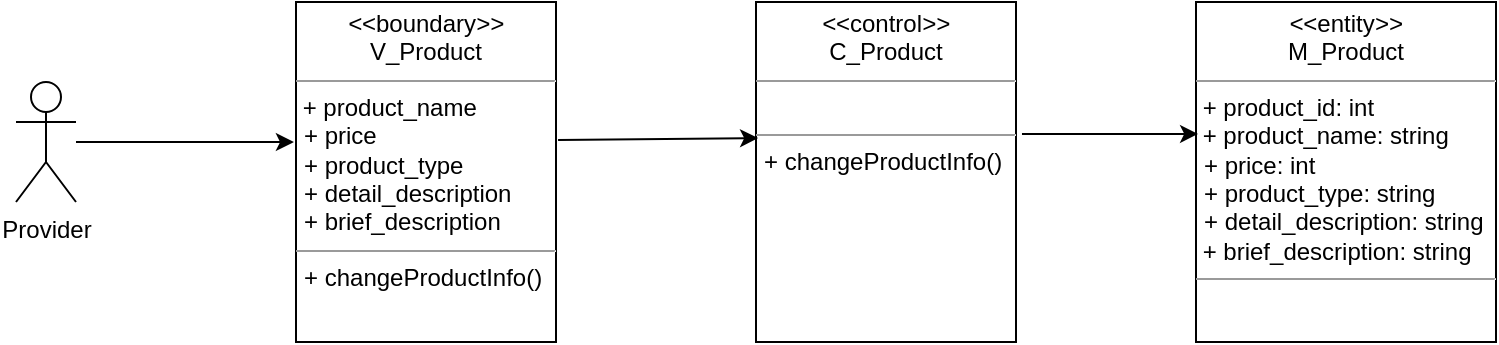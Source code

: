 <mxfile version="14.0.0" type="github"><diagram id="vo4pxGQF4mkmxWFb1wrV" name="Page-1"><mxGraphModel dx="1038" dy="548" grid="1" gridSize="10" guides="1" tooltips="1" connect="1" arrows="1" fold="1" page="1" pageScale="1" pageWidth="827" pageHeight="1169" math="0" shadow="0"><root><mxCell id="0"/><mxCell id="1" parent="0"/><mxCell id="bvOYz8Wux1vd-rKvj6Pw-1" value="Provider" style="shape=umlActor;verticalLabelPosition=bottom;verticalAlign=top;html=1;" parent="1" vertex="1"><mxGeometry x="60" y="280" width="30" height="60" as="geometry"/></mxCell><mxCell id="bvOYz8Wux1vd-rKvj6Pw-5" value="&lt;p style=&quot;margin: 0px ; margin-top: 4px ; text-align: center&quot;&gt;&lt;i&gt;&amp;lt;&lt;/i&gt;&amp;lt;boundary&lt;i&gt;&amp;gt;&amp;gt;&lt;/i&gt;&lt;br&gt;V_Product&lt;/p&gt;&lt;hr size=&quot;1&quot;&gt;&amp;nbsp;+ product_name&lt;br&gt;&lt;p style=&quot;margin: 0px ; margin-left: 4px&quot;&gt;+ price&lt;br&gt;&lt;/p&gt;&lt;p style=&quot;margin: 0px ; margin-left: 4px&quot;&gt;+ product_type&lt;br&gt;&lt;/p&gt;&lt;p style=&quot;margin: 0px ; margin-left: 4px&quot;&gt;+ detail_description&lt;br&gt;&lt;/p&gt;&lt;p style=&quot;margin: 0px ; margin-left: 4px&quot;&gt;+ brief_description&lt;br&gt;&lt;/p&gt;&lt;hr size=&quot;1&quot;&gt;&lt;p style=&quot;margin: 0px ; margin-left: 4px&quot;&gt;+ changeProductInfo()&lt;br&gt;&lt;/p&gt;" style="verticalAlign=top;align=left;overflow=fill;fontSize=12;fontFamily=Helvetica;html=1;" parent="1" vertex="1"><mxGeometry x="200" y="240" width="130" height="170" as="geometry"/></mxCell><mxCell id="bvOYz8Wux1vd-rKvj6Pw-6" value="&lt;p style=&quot;margin: 0px ; margin-top: 4px ; text-align: center&quot;&gt;&lt;i&gt;&amp;lt;&lt;/i&gt;&amp;lt;control&lt;i&gt;&amp;gt;&amp;gt;&lt;/i&gt;&lt;br&gt;C_Product&lt;/p&gt;&lt;hr size=&quot;1&quot;&gt;&lt;br&gt;&lt;hr size=&quot;1&quot;&gt;&lt;p style=&quot;margin: 0px ; margin-left: 4px&quot;&gt;+ changeProductInfo()&lt;br&gt;&lt;br&gt;&lt;/p&gt;" style="verticalAlign=top;align=left;overflow=fill;fontSize=12;fontFamily=Helvetica;html=1;" parent="1" vertex="1"><mxGeometry x="430" y="240" width="130" height="170" as="geometry"/></mxCell><mxCell id="bvOYz8Wux1vd-rKvj6Pw-9" value="" style="endArrow=classic;html=1;exitX=1.008;exitY=0.406;exitDx=0;exitDy=0;exitPerimeter=0;entryX=0.008;entryY=0.4;entryDx=0;entryDy=0;entryPerimeter=0;" parent="1" source="bvOYz8Wux1vd-rKvj6Pw-5" target="bvOYz8Wux1vd-rKvj6Pw-6" edge="1"><mxGeometry width="50" height="50" relative="1" as="geometry"><mxPoint x="390" y="320" as="sourcePoint"/><mxPoint x="440" y="270" as="targetPoint"/></mxGeometry></mxCell><mxCell id="bvOYz8Wux1vd-rKvj6Pw-10" value="" style="endArrow=classic;html=1;entryX=-0.008;entryY=0.412;entryDx=0;entryDy=0;entryPerimeter=0;" parent="1" source="bvOYz8Wux1vd-rKvj6Pw-1" target="bvOYz8Wux1vd-rKvj6Pw-5" edge="1"><mxGeometry width="50" height="50" relative="1" as="geometry"><mxPoint x="390" y="320" as="sourcePoint"/><mxPoint x="440" y="270" as="targetPoint"/></mxGeometry></mxCell><mxCell id="bvOYz8Wux1vd-rKvj6Pw-11" value="&lt;p style=&quot;margin: 0px ; margin-top: 4px ; text-align: center&quot;&gt;&lt;i&gt;&amp;lt;&lt;/i&gt;&amp;lt;entity&lt;i&gt;&amp;gt;&amp;gt;&lt;/i&gt;&lt;br&gt;M_Product&lt;/p&gt;&lt;hr size=&quot;1&quot;&gt;&lt;div&gt;&amp;nbsp;+ product_id: int&lt;br&gt;&lt;/div&gt;&lt;div&gt;&amp;nbsp;+ product_name: string&lt;br&gt;&lt;/div&gt;&lt;p style=&quot;margin: 0px ; margin-left: 4px&quot;&gt;+ price: int&lt;br&gt;&lt;/p&gt;&lt;p style=&quot;margin: 0px ; margin-left: 4px&quot;&gt;+ product_type: string&lt;br&gt;&lt;/p&gt;&lt;p style=&quot;margin: 0px ; margin-left: 4px&quot;&gt;+ detail_description: string&lt;br&gt;&lt;/p&gt;&amp;nbsp;+ brief_description: string&lt;br&gt;&lt;hr size=&quot;1&quot;&gt;&lt;p style=&quot;margin: 0px ; margin-left: 4px&quot;&gt;&lt;br&gt;&lt;br&gt;&lt;/p&gt;" style="verticalAlign=top;align=left;overflow=fill;fontSize=12;fontFamily=Helvetica;html=1;" parent="1" vertex="1"><mxGeometry x="650" y="240" width="150" height="170" as="geometry"/></mxCell><mxCell id="bvOYz8Wux1vd-rKvj6Pw-16" value="" style="endArrow=classic;html=1;exitX=1.023;exitY=0.388;exitDx=0;exitDy=0;exitPerimeter=0;entryX=0.007;entryY=0.388;entryDx=0;entryDy=0;entryPerimeter=0;" parent="1" source="bvOYz8Wux1vd-rKvj6Pw-6" target="bvOYz8Wux1vd-rKvj6Pw-11" edge="1"><mxGeometry width="50" height="50" relative="1" as="geometry"><mxPoint x="590" y="320" as="sourcePoint"/><mxPoint x="640" y="270" as="targetPoint"/></mxGeometry></mxCell></root></mxGraphModel></diagram></mxfile>